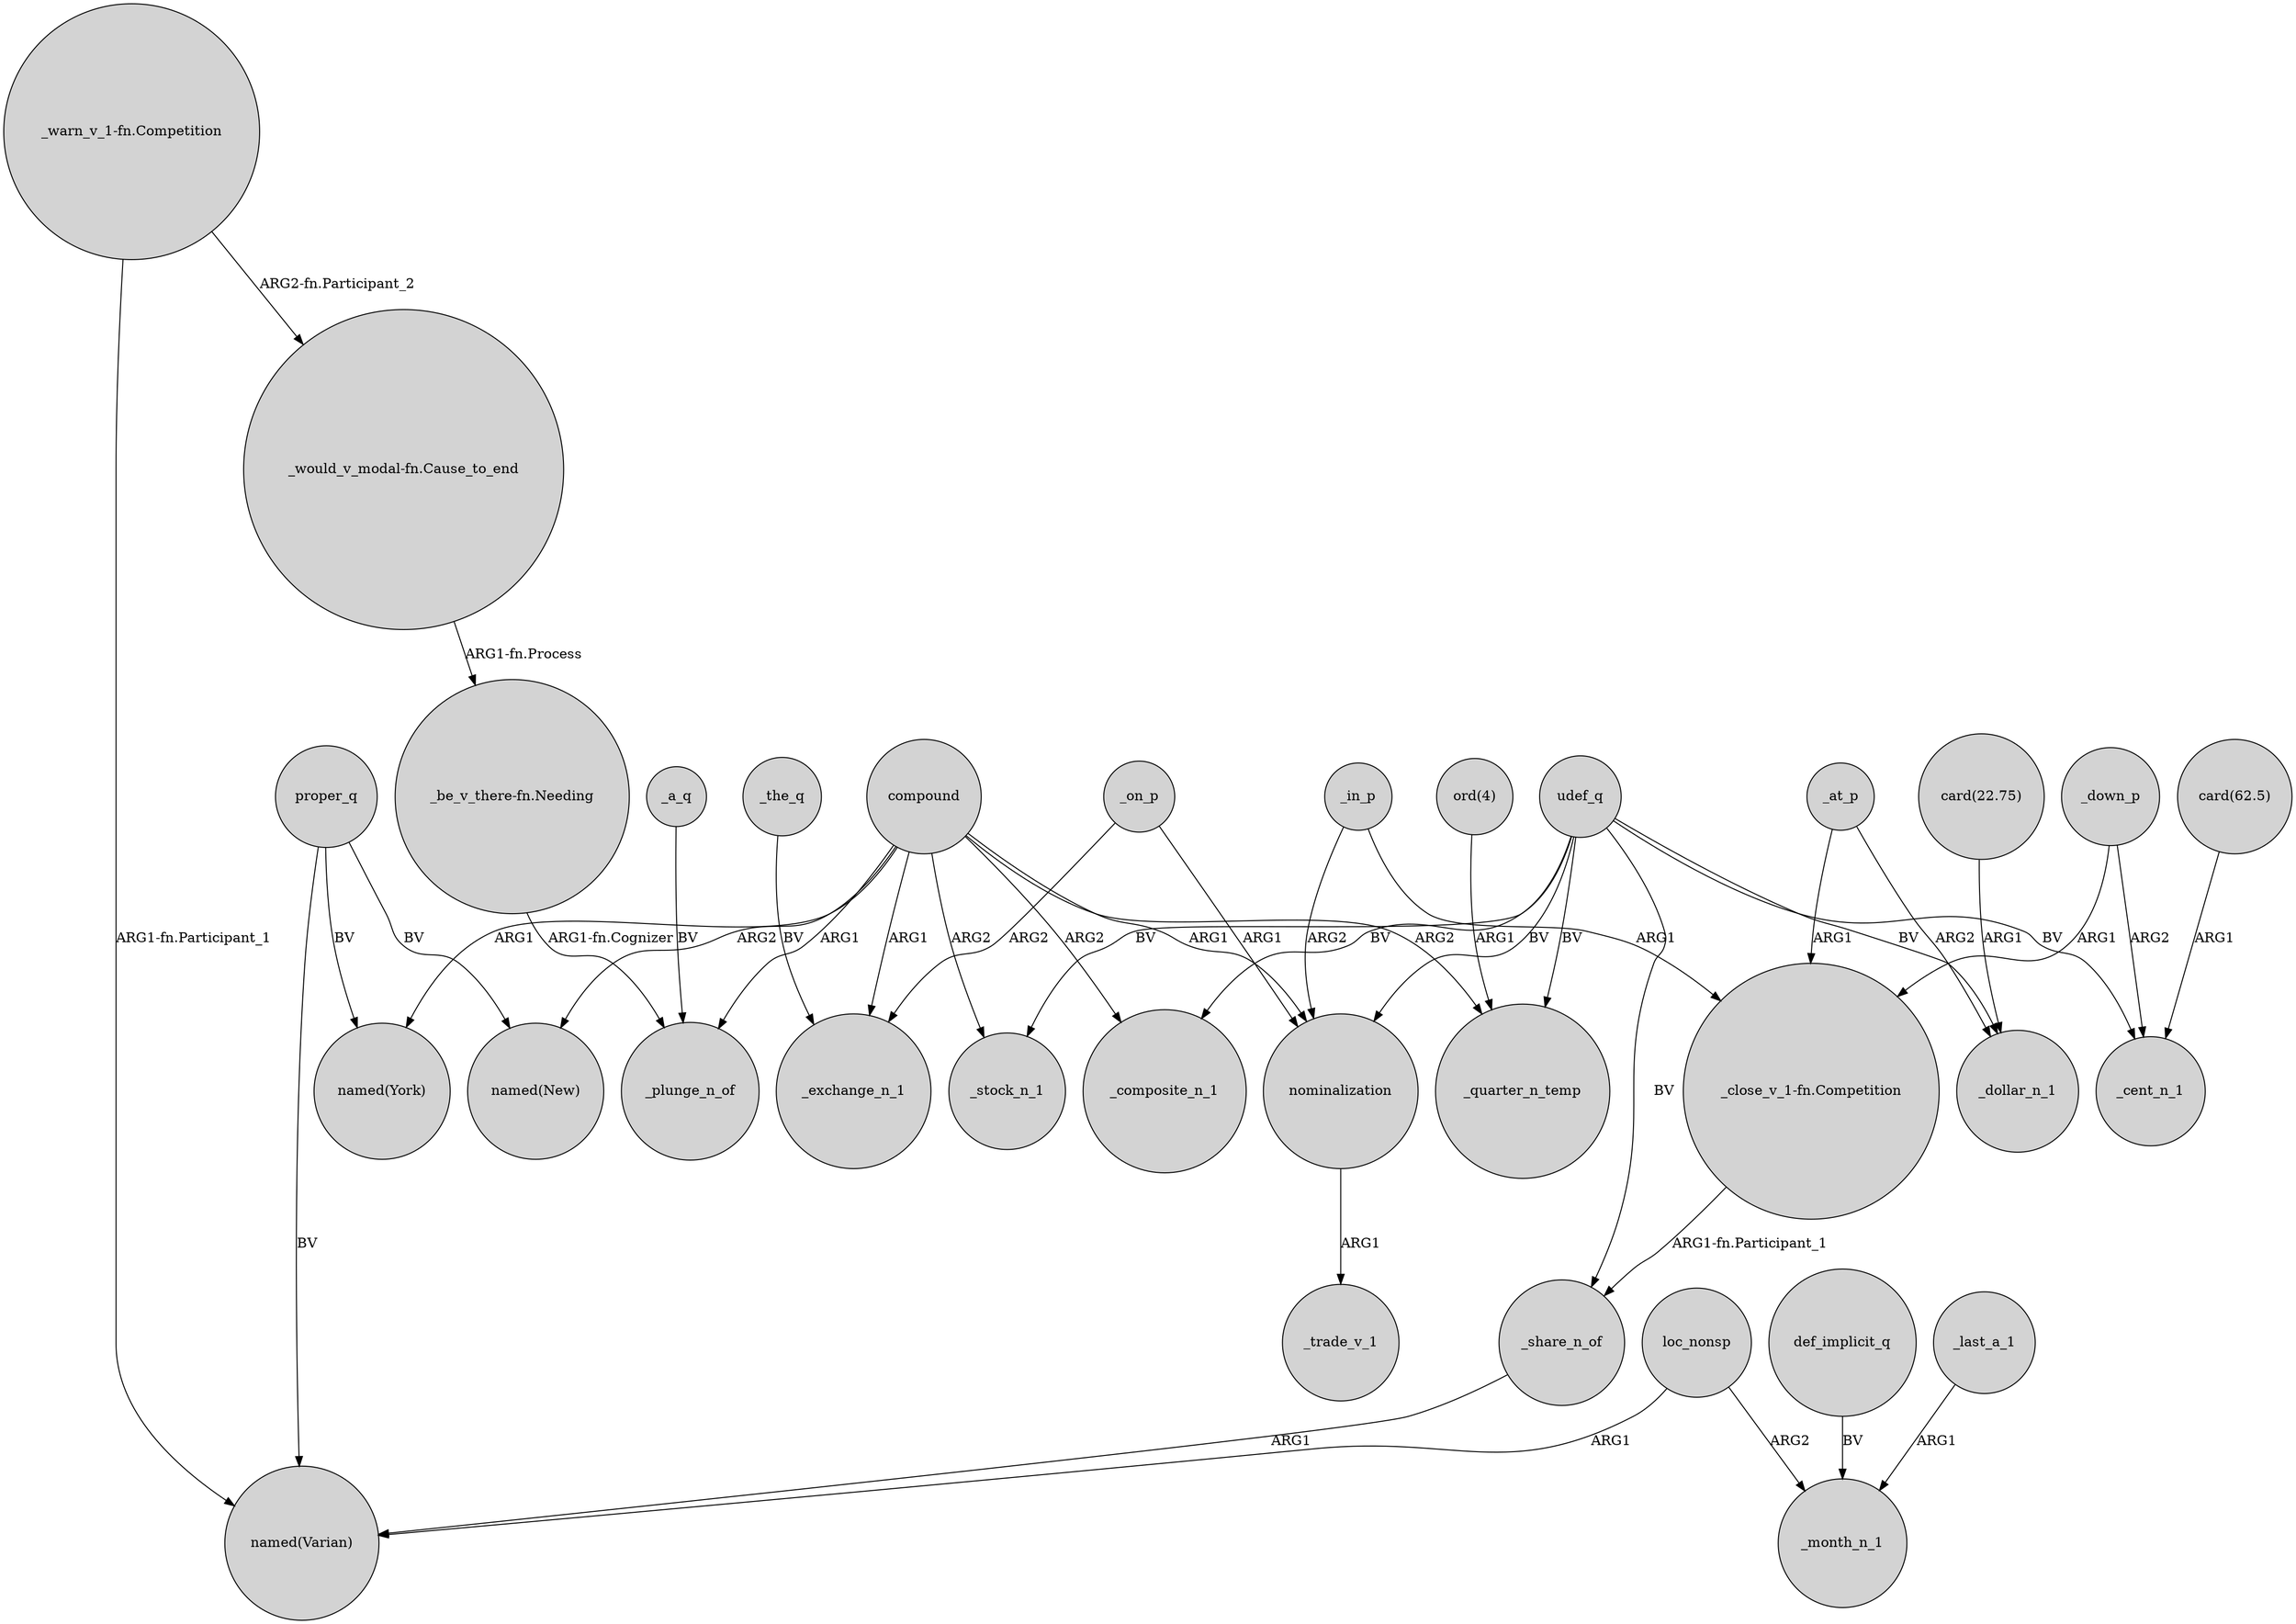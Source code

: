 digraph {
	node [shape=circle style=filled]
	proper_q -> "named(Varian)" [label=BV]
	"_would_v_modal-fn.Cause_to_end" -> "_be_v_there-fn.Needing" [label="ARG1-fn.Process"]
	_a_q -> _plunge_n_of [label=BV]
	_on_p -> nominalization [label=ARG1]
	def_implicit_q -> _month_n_1 [label=BV]
	compound -> _plunge_n_of [label=ARG1]
	_last_a_1 -> _month_n_1 [label=ARG1]
	"_warn_v_1-fn.Competition" -> "_would_v_modal-fn.Cause_to_end" [label="ARG2-fn.Participant_2"]
	_at_p -> "_close_v_1-fn.Competition" [label=ARG1]
	compound -> "named(New)" [label=ARG2]
	_share_n_of -> "named(Varian)" [label=ARG1]
	_down_p -> _cent_n_1 [label=ARG2]
	proper_q -> "named(New)" [label=BV]
	udef_q -> nominalization [label=BV]
	_down_p -> "_close_v_1-fn.Competition" [label=ARG1]
	_on_p -> _exchange_n_1 [label=ARG2]
	udef_q -> _cent_n_1 [label=BV]
	compound -> _exchange_n_1 [label=ARG1]
	proper_q -> "named(York)" [label=BV]
	loc_nonsp -> _month_n_1 [label=ARG2]
	"_warn_v_1-fn.Competition" -> "named(Varian)" [label="ARG1-fn.Participant_1"]
	compound -> nominalization [label=ARG1]
	udef_q -> _stock_n_1 [label=BV]
	_at_p -> _dollar_n_1 [label=ARG2]
	compound -> _quarter_n_temp [label=ARG2]
	udef_q -> _share_n_of [label=BV]
	compound -> _stock_n_1 [label=ARG2]
	udef_q -> _dollar_n_1 [label=BV]
	"ord(4)" -> _quarter_n_temp [label=ARG1]
	udef_q -> _quarter_n_temp [label=BV]
	udef_q -> _composite_n_1 [label=BV]
	"_be_v_there-fn.Needing" -> _plunge_n_of [label="ARG1-fn.Cognizer"]
	"card(22.75)" -> _dollar_n_1 [label=ARG1]
	loc_nonsp -> "named(Varian)" [label=ARG1]
	compound -> "named(York)" [label=ARG1]
	_the_q -> _exchange_n_1 [label=BV]
	_in_p -> nominalization [label=ARG2]
	compound -> _composite_n_1 [label=ARG2]
	_in_p -> "_close_v_1-fn.Competition" [label=ARG1]
	"card(62.5)" -> _cent_n_1 [label=ARG1]
	"_close_v_1-fn.Competition" -> _share_n_of [label="ARG1-fn.Participant_1"]
	nominalization -> _trade_v_1 [label=ARG1]
}
